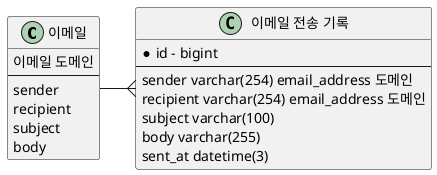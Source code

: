 @startuml

class "이메일" as email {
    이메일 도메인
    ---
    sender
    recipient
    subject
    body
}

class "이메일 전송 기록" as email_send_history {
    * id - bigint
    ---
    sender varchar(254) email_address 도메인
    recipient varchar(254) email_address 도메인
    subject varchar(100)
    body varchar(255)
    sent_at datetime(3)
}

email -{ email_send_history
@enduml